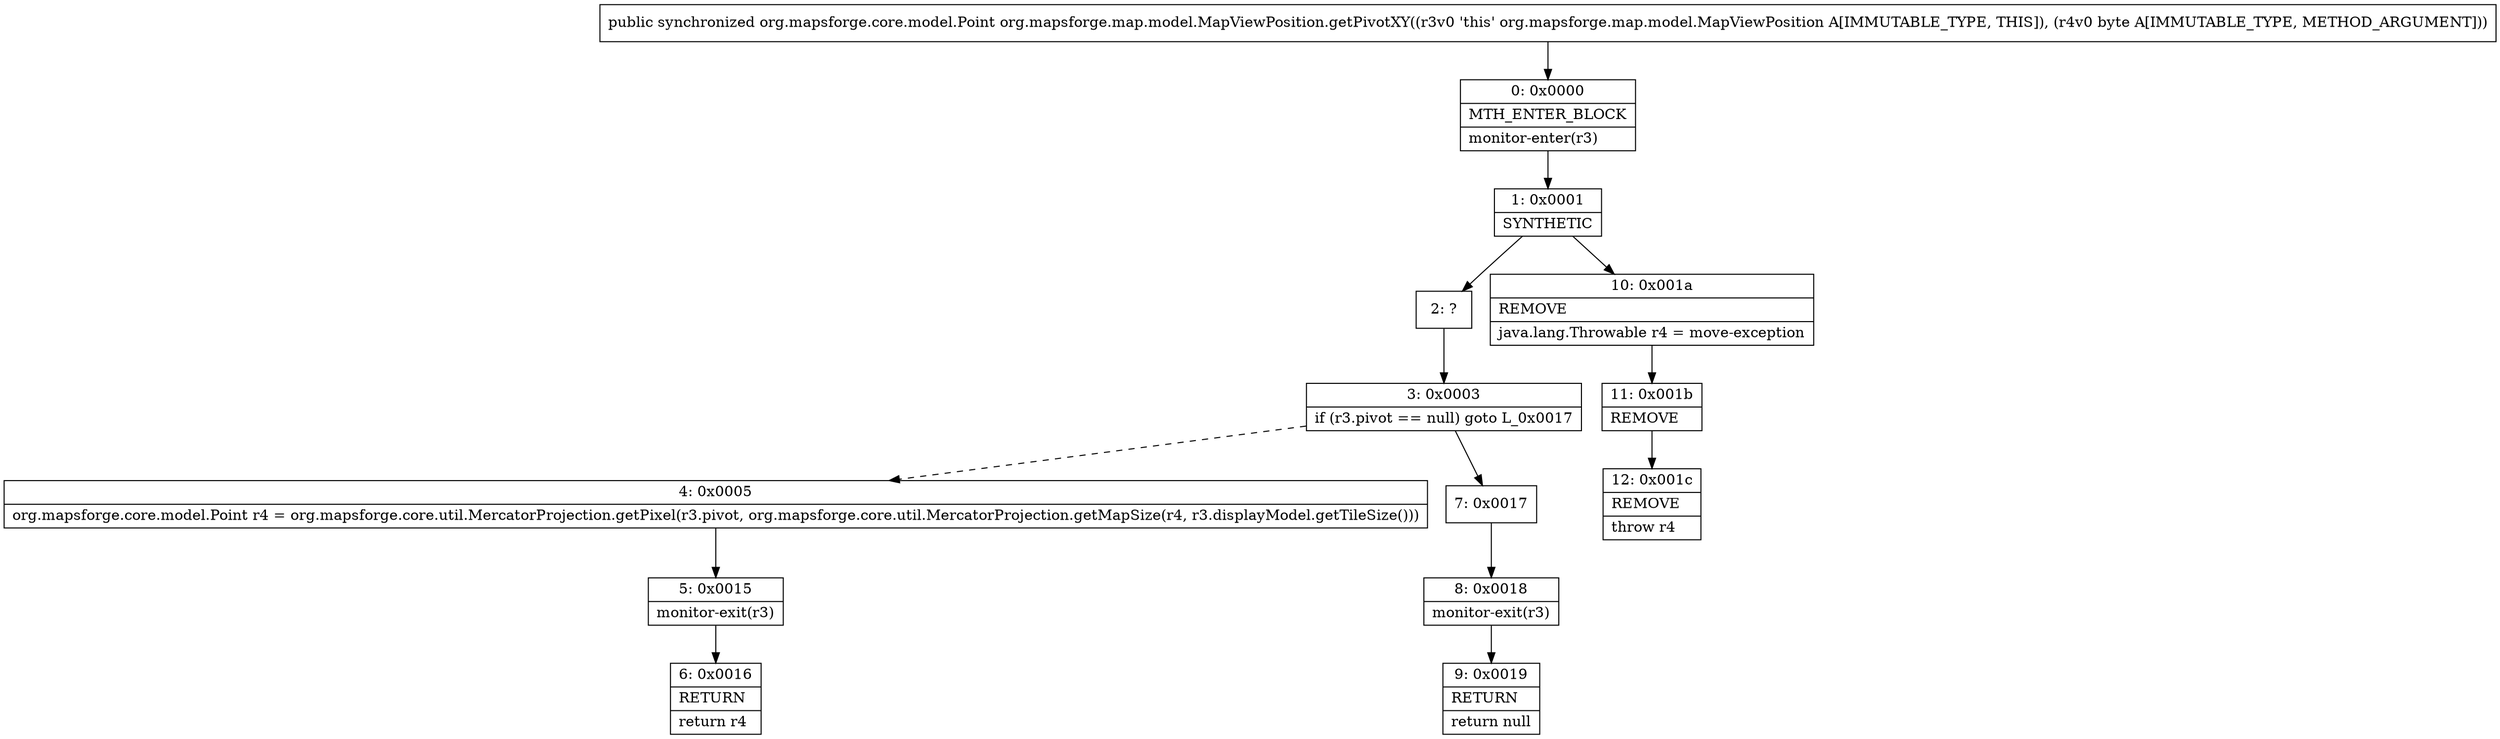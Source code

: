 digraph "CFG fororg.mapsforge.map.model.MapViewPosition.getPivotXY(B)Lorg\/mapsforge\/core\/model\/Point;" {
Node_0 [shape=record,label="{0\:\ 0x0000|MTH_ENTER_BLOCK\l|monitor\-enter(r3)\l}"];
Node_1 [shape=record,label="{1\:\ 0x0001|SYNTHETIC\l}"];
Node_2 [shape=record,label="{2\:\ ?}"];
Node_3 [shape=record,label="{3\:\ 0x0003|if (r3.pivot == null) goto L_0x0017\l}"];
Node_4 [shape=record,label="{4\:\ 0x0005|org.mapsforge.core.model.Point r4 = org.mapsforge.core.util.MercatorProjection.getPixel(r3.pivot, org.mapsforge.core.util.MercatorProjection.getMapSize(r4, r3.displayModel.getTileSize()))\l}"];
Node_5 [shape=record,label="{5\:\ 0x0015|monitor\-exit(r3)\l}"];
Node_6 [shape=record,label="{6\:\ 0x0016|RETURN\l|return r4\l}"];
Node_7 [shape=record,label="{7\:\ 0x0017}"];
Node_8 [shape=record,label="{8\:\ 0x0018|monitor\-exit(r3)\l}"];
Node_9 [shape=record,label="{9\:\ 0x0019|RETURN\l|return null\l}"];
Node_10 [shape=record,label="{10\:\ 0x001a|REMOVE\l|java.lang.Throwable r4 = move\-exception\l}"];
Node_11 [shape=record,label="{11\:\ 0x001b|REMOVE\l}"];
Node_12 [shape=record,label="{12\:\ 0x001c|REMOVE\l|throw r4\l}"];
MethodNode[shape=record,label="{public synchronized org.mapsforge.core.model.Point org.mapsforge.map.model.MapViewPosition.getPivotXY((r3v0 'this' org.mapsforge.map.model.MapViewPosition A[IMMUTABLE_TYPE, THIS]), (r4v0 byte A[IMMUTABLE_TYPE, METHOD_ARGUMENT])) }"];
MethodNode -> Node_0;
Node_0 -> Node_1;
Node_1 -> Node_2;
Node_1 -> Node_10;
Node_2 -> Node_3;
Node_3 -> Node_4[style=dashed];
Node_3 -> Node_7;
Node_4 -> Node_5;
Node_5 -> Node_6;
Node_7 -> Node_8;
Node_8 -> Node_9;
Node_10 -> Node_11;
Node_11 -> Node_12;
}

